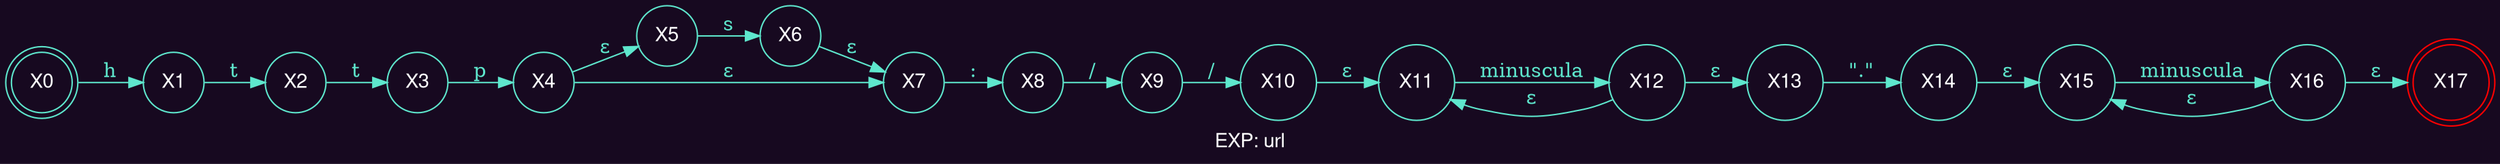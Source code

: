 digraph finite_state_machine {
    fontcolor="White"
    bgcolor="#170920"
	fontname="Helvetica,Arial,sans-serif"
	label="EXP: url"
	node [fontname="Helvetica,Arial,sans-serif" fontcolor="white"  color="#5ee7cd"]
	rankdir=LR;
	node [shape = doublecircle]; X0 X17 [color="red"];
    node [shape = circle];
	X0 -> X1 [label = "h" color="#5ee7cd" fontcolor="#5ee7cd"];
	X1 -> X2 [label = "t" color="#5ee7cd" fontcolor="#5ee7cd"];
	X2 -> X3 [label = "t" color="#5ee7cd" fontcolor="#5ee7cd"];
	X3 -> X4 [label = "p" color="#5ee7cd" fontcolor="#5ee7cd"];
	X4 -> X5 [label = "ε" color="#5ee7cd" fontcolor="#5ee7cd"];
	X5 -> X6 [label = "s" color="#5ee7cd" fontcolor="#5ee7cd"];
	X6 -> X7 [label = "ε" color="#5ee7cd" fontcolor="#5ee7cd"];
	X4 -> X7 [label = "ε" color="#5ee7cd" fontcolor="#5ee7cd"];
	X7 -> X8 [label = ":" color="#5ee7cd" fontcolor="#5ee7cd"];
	X8 -> X9 [label = "/" color="#5ee7cd" fontcolor="#5ee7cd"];
	X9 -> X10 [label = "/" color="#5ee7cd" fontcolor="#5ee7cd"];
	X10 -> X11 [label = "ε" color="#5ee7cd" fontcolor="#5ee7cd"];
	X11 -> X12 [label = "minuscula" color="#5ee7cd" fontcolor="#5ee7cd"];
	X12 -> X11 [label = "ε" color="#5ee7cd" fontcolor="#5ee7cd"];
	X12 -> X13 [label = "ε" color="#5ee7cd" fontcolor="#5ee7cd"];
	X13 -> X14 [label = "\".\"" color="#5ee7cd" fontcolor="#5ee7cd"];
	X14 -> X15 [label = "ε" color="#5ee7cd" fontcolor="#5ee7cd"];
	X15 -> X16 [label = "minuscula" color="#5ee7cd" fontcolor="#5ee7cd"];
	X16 -> X15 [label = "ε" color="#5ee7cd" fontcolor="#5ee7cd"];
	X16 -> X17 [label = "ε" color="#5ee7cd" fontcolor="#5ee7cd"];
}
